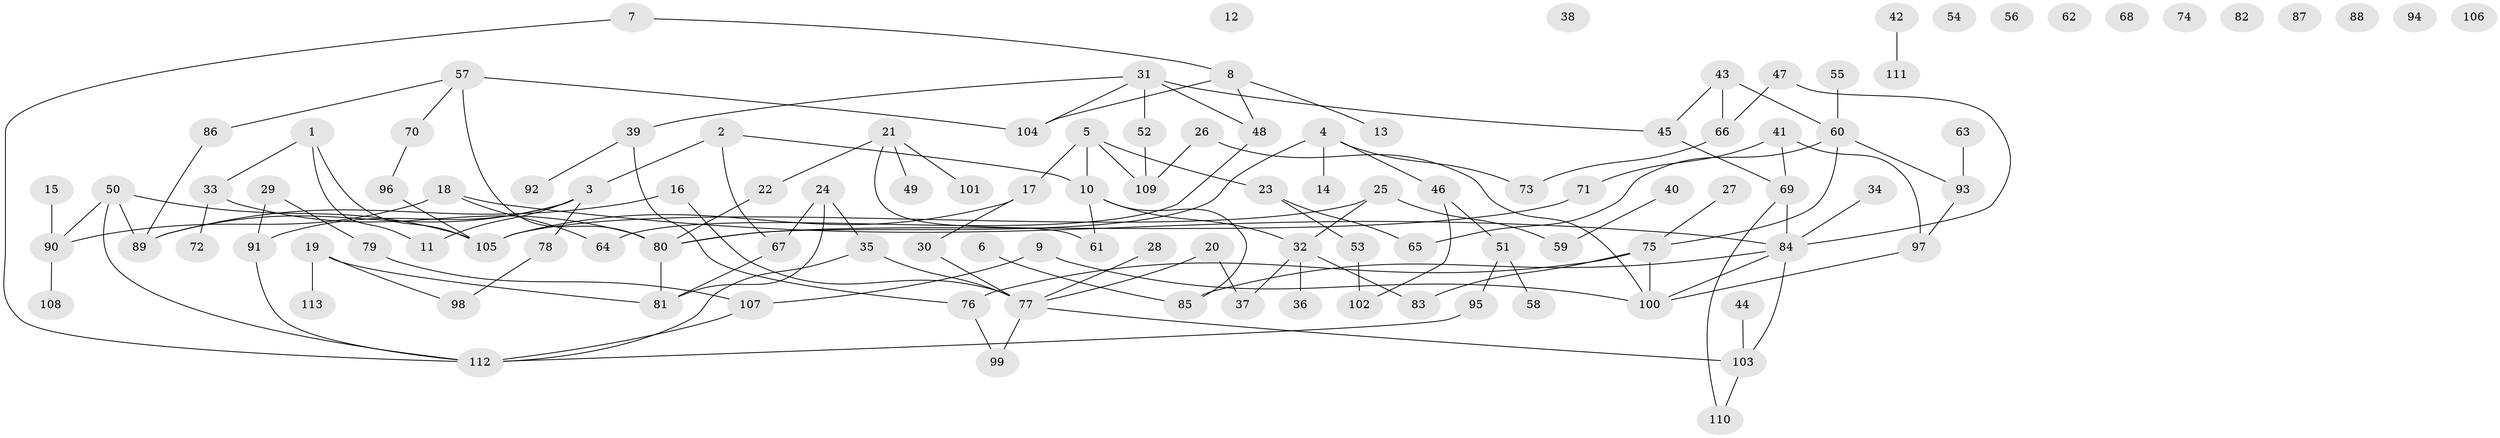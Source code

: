// coarse degree distribution, {4: 0.16326530612244897, 14: 0.02040816326530612, 7: 0.061224489795918366, 1: 0.16326530612244897, 2: 0.16326530612244897, 0: 0.2653061224489796, 3: 0.04081632653061224, 6: 0.04081632653061224, 9: 0.02040816326530612, 8: 0.02040816326530612, 5: 0.04081632653061224}
// Generated by graph-tools (version 1.1) at 2025/16/03/04/25 18:16:42]
// undirected, 113 vertices, 136 edges
graph export_dot {
graph [start="1"]
  node [color=gray90,style=filled];
  1;
  2;
  3;
  4;
  5;
  6;
  7;
  8;
  9;
  10;
  11;
  12;
  13;
  14;
  15;
  16;
  17;
  18;
  19;
  20;
  21;
  22;
  23;
  24;
  25;
  26;
  27;
  28;
  29;
  30;
  31;
  32;
  33;
  34;
  35;
  36;
  37;
  38;
  39;
  40;
  41;
  42;
  43;
  44;
  45;
  46;
  47;
  48;
  49;
  50;
  51;
  52;
  53;
  54;
  55;
  56;
  57;
  58;
  59;
  60;
  61;
  62;
  63;
  64;
  65;
  66;
  67;
  68;
  69;
  70;
  71;
  72;
  73;
  74;
  75;
  76;
  77;
  78;
  79;
  80;
  81;
  82;
  83;
  84;
  85;
  86;
  87;
  88;
  89;
  90;
  91;
  92;
  93;
  94;
  95;
  96;
  97;
  98;
  99;
  100;
  101;
  102;
  103;
  104;
  105;
  106;
  107;
  108;
  109;
  110;
  111;
  112;
  113;
  1 -- 11;
  1 -- 33;
  1 -- 105;
  2 -- 3;
  2 -- 10;
  2 -- 67;
  3 -- 11;
  3 -- 78;
  3 -- 89;
  3 -- 91;
  4 -- 14;
  4 -- 46;
  4 -- 73;
  4 -- 80;
  5 -- 10;
  5 -- 17;
  5 -- 23;
  5 -- 109;
  6 -- 85;
  7 -- 8;
  7 -- 112;
  8 -- 13;
  8 -- 48;
  8 -- 104;
  9 -- 100;
  9 -- 107;
  10 -- 32;
  10 -- 61;
  10 -- 85;
  15 -- 90;
  16 -- 77;
  16 -- 89;
  17 -- 30;
  17 -- 105;
  18 -- 64;
  18 -- 84;
  18 -- 90;
  19 -- 81;
  19 -- 98;
  19 -- 113;
  20 -- 37;
  20 -- 77;
  21 -- 22;
  21 -- 49;
  21 -- 61;
  21 -- 101;
  22 -- 80;
  23 -- 53;
  23 -- 65;
  24 -- 35;
  24 -- 67;
  24 -- 81;
  25 -- 32;
  25 -- 59;
  25 -- 105;
  26 -- 100;
  26 -- 109;
  27 -- 75;
  28 -- 77;
  29 -- 79;
  29 -- 91;
  30 -- 77;
  31 -- 39;
  31 -- 45;
  31 -- 48;
  31 -- 52;
  31 -- 104;
  32 -- 36;
  32 -- 37;
  32 -- 83;
  33 -- 72;
  33 -- 80;
  34 -- 84;
  35 -- 77;
  35 -- 112;
  39 -- 76;
  39 -- 92;
  40 -- 59;
  41 -- 69;
  41 -- 71;
  41 -- 97;
  42 -- 111;
  43 -- 45;
  43 -- 60;
  43 -- 66;
  44 -- 103;
  45 -- 69;
  46 -- 51;
  46 -- 102;
  47 -- 66;
  47 -- 84;
  48 -- 64;
  50 -- 89;
  50 -- 90;
  50 -- 105;
  50 -- 112;
  51 -- 58;
  51 -- 95;
  52 -- 109;
  53 -- 102;
  55 -- 60;
  57 -- 70;
  57 -- 80;
  57 -- 86;
  57 -- 104;
  60 -- 65;
  60 -- 75;
  60 -- 93;
  63 -- 93;
  66 -- 73;
  67 -- 81;
  69 -- 84;
  69 -- 110;
  70 -- 96;
  71 -- 80;
  75 -- 76;
  75 -- 83;
  75 -- 100;
  76 -- 99;
  77 -- 99;
  77 -- 103;
  78 -- 98;
  79 -- 107;
  80 -- 81;
  84 -- 85;
  84 -- 100;
  84 -- 103;
  86 -- 89;
  90 -- 108;
  91 -- 112;
  93 -- 97;
  95 -- 112;
  96 -- 105;
  97 -- 100;
  103 -- 110;
  107 -- 112;
}
